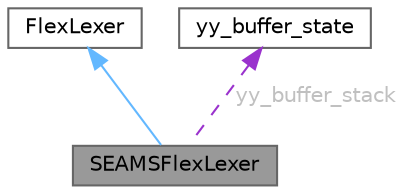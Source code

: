 digraph "SEAMSFlexLexer"
{
 // LATEX_PDF_SIZE
  bgcolor="transparent";
  edge [fontname=Helvetica,fontsize=10,labelfontname=Helvetica,labelfontsize=10];
  node [fontname=Helvetica,fontsize=10,shape=box,height=0.2,width=0.4];
  Node1 [id="Node000001",label="SEAMSFlexLexer",height=0.2,width=0.4,color="gray40", fillcolor="grey60", style="filled", fontcolor="black",tooltip=" "];
  Node2 -> Node1 [id="edge1_Node000001_Node000002",dir="back",color="steelblue1",style="solid",tooltip=" "];
  Node2 [id="Node000002",label="FlexLexer",height=0.2,width=0.4,color="gray40", fillcolor="white", style="filled",URL="$classFlexLexer.html",tooltip=" "];
  Node3 -> Node1 [id="edge2_Node000001_Node000003",dir="back",color="darkorchid3",style="dashed",tooltip=" ",label=" yy_buffer_stack",fontcolor="grey" ];
  Node3 [id="Node000003",label="yy_buffer_state",height=0.2,width=0.4,color="gray40", fillcolor="white", style="filled",URL="$structyy__buffer__state.html",tooltip=" "];
}
